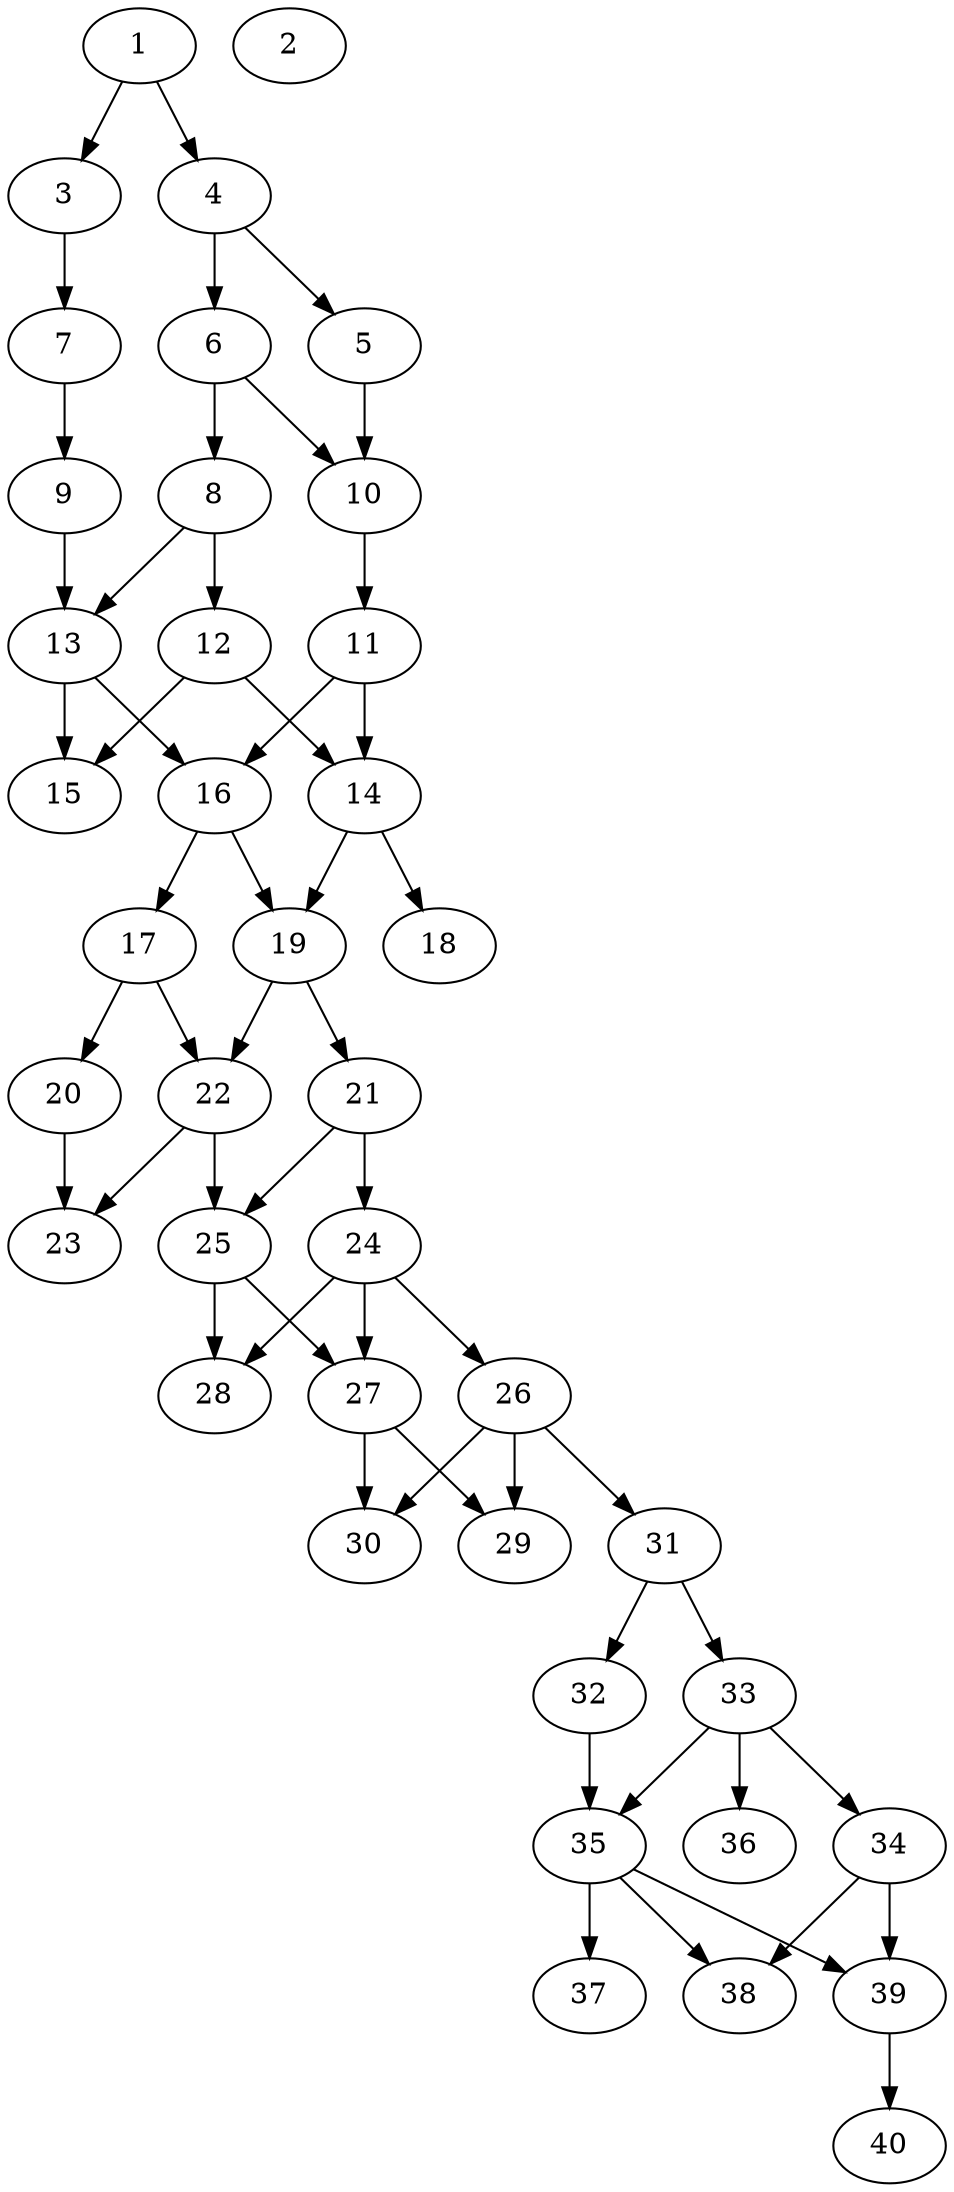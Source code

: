 // DAG automatically generated by daggen at Thu Oct  3 14:06:50 2019
// ./daggen --dot -n 40 --ccr 0.3 --fat 0.3 --regular 0.7 --density 0.6 --mindata 5242880 --maxdata 52428800 
digraph G {
  1 [size="54674773", alpha="0.03", expect_size="16402432"] 
  1 -> 3 [size ="16402432"]
  1 -> 4 [size ="16402432"]
  2 [size="79332693", alpha="0.02", expect_size="23799808"] 
  3 [size="131399680", alpha="0.19", expect_size="39419904"] 
  3 -> 7 [size ="39419904"]
  4 [size="66235733", alpha="0.08", expect_size="19870720"] 
  4 -> 5 [size ="19870720"]
  4 -> 6 [size ="19870720"]
  5 [size="108496213", alpha="0.19", expect_size="32548864"] 
  5 -> 10 [size ="32548864"]
  6 [size="86439253", alpha="0.04", expect_size="25931776"] 
  6 -> 8 [size ="25931776"]
  6 -> 10 [size ="25931776"]
  7 [size="66092373", alpha="0.15", expect_size="19827712"] 
  7 -> 9 [size ="19827712"]
  8 [size="57412267", alpha="0.10", expect_size="17223680"] 
  8 -> 12 [size ="17223680"]
  8 -> 13 [size ="17223680"]
  9 [size="28132693", alpha="0.03", expect_size="8439808"] 
  9 -> 13 [size ="8439808"]
  10 [size="36829867", alpha="0.14", expect_size="11048960"] 
  10 -> 11 [size ="11048960"]
  11 [size="101724160", alpha="0.07", expect_size="30517248"] 
  11 -> 14 [size ="30517248"]
  11 -> 16 [size ="30517248"]
  12 [size="127505067", alpha="0.18", expect_size="38251520"] 
  12 -> 14 [size ="38251520"]
  12 -> 15 [size ="38251520"]
  13 [size="146807467", alpha="0.15", expect_size="44042240"] 
  13 -> 15 [size ="44042240"]
  13 -> 16 [size ="44042240"]
  14 [size="136656213", alpha="0.04", expect_size="40996864"] 
  14 -> 18 [size ="40996864"]
  14 -> 19 [size ="40996864"]
  15 [size="45810347", alpha="0.08", expect_size="13743104"] 
  16 [size="40977067", alpha="0.19", expect_size="12293120"] 
  16 -> 17 [size ="12293120"]
  16 -> 19 [size ="12293120"]
  17 [size="70058667", alpha="0.10", expect_size="21017600"] 
  17 -> 20 [size ="21017600"]
  17 -> 22 [size ="21017600"]
  18 [size="32512000", alpha="0.15", expect_size="9753600"] 
  19 [size="112438613", alpha="0.19", expect_size="33731584"] 
  19 -> 21 [size ="33731584"]
  19 -> 22 [size ="33731584"]
  20 [size="136622080", alpha="0.18", expect_size="40986624"] 
  20 -> 23 [size ="40986624"]
  21 [size="93187413", alpha="0.01", expect_size="27956224"] 
  21 -> 24 [size ="27956224"]
  21 -> 25 [size ="27956224"]
  22 [size="146862080", alpha="0.12", expect_size="44058624"] 
  22 -> 23 [size ="44058624"]
  22 -> 25 [size ="44058624"]
  23 [size="127672320", alpha="0.17", expect_size="38301696"] 
  24 [size="87412053", alpha="0.09", expect_size="26223616"] 
  24 -> 26 [size ="26223616"]
  24 -> 27 [size ="26223616"]
  24 -> 28 [size ="26223616"]
  25 [size="116531200", alpha="0.12", expect_size="34959360"] 
  25 -> 27 [size ="34959360"]
  25 -> 28 [size ="34959360"]
  26 [size="18483200", alpha="0.04", expect_size="5544960"] 
  26 -> 29 [size ="5544960"]
  26 -> 30 [size ="5544960"]
  26 -> 31 [size ="5544960"]
  27 [size="167765333", alpha="0.02", expect_size="50329600"] 
  27 -> 29 [size ="50329600"]
  27 -> 30 [size ="50329600"]
  28 [size="89108480", alpha="0.06", expect_size="26732544"] 
  29 [size="53043200", alpha="0.10", expect_size="15912960"] 
  30 [size="46933333", alpha="0.17", expect_size="14080000"] 
  31 [size="28265813", alpha="0.15", expect_size="8479744"] 
  31 -> 32 [size ="8479744"]
  31 -> 33 [size ="8479744"]
  32 [size="34242560", alpha="0.07", expect_size="10272768"] 
  32 -> 35 [size ="10272768"]
  33 [size="126720000", alpha="0.15", expect_size="38016000"] 
  33 -> 34 [size ="38016000"]
  33 -> 35 [size ="38016000"]
  33 -> 36 [size ="38016000"]
  34 [size="105052160", alpha="0.19", expect_size="31515648"] 
  34 -> 38 [size ="31515648"]
  34 -> 39 [size ="31515648"]
  35 [size="17998507", alpha="0.06", expect_size="5399552"] 
  35 -> 37 [size ="5399552"]
  35 -> 38 [size ="5399552"]
  35 -> 39 [size ="5399552"]
  36 [size="113865387", alpha="0.16", expect_size="34159616"] 
  37 [size="147049813", alpha="0.12", expect_size="44114944"] 
  38 [size="166167893", alpha="0.11", expect_size="49850368"] 
  39 [size="53869227", alpha="0.02", expect_size="16160768"] 
  39 -> 40 [size ="16160768"]
  40 [size="135386453", alpha="0.08", expect_size="40615936"] 
}
